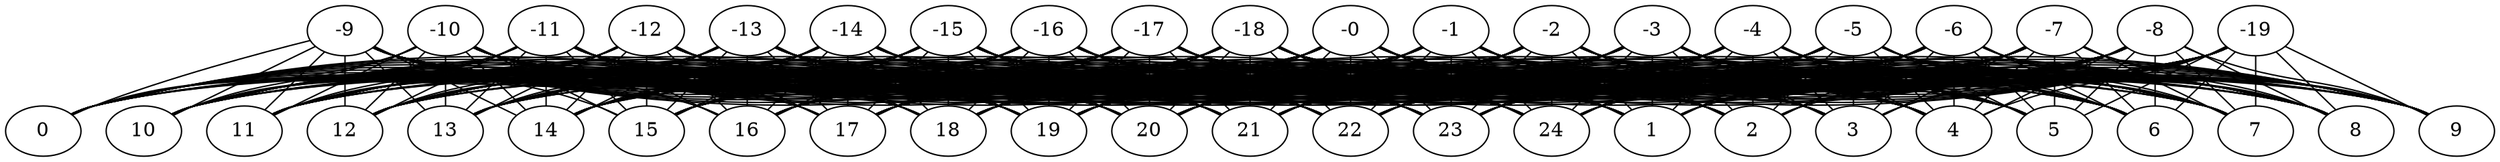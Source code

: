 graph {
    0-0 -- 1-0;
    0-0 -- 0-1;
    0-1 -- 1-1;
    0-1 -- 0-2;
    0-2 -- 1-2;
    0-2 -- 0-3;
    0-3 -- 1-3;
    0-3 -- 0-4;
    0-4 -- 1-4;
    0-4 -- 0-5;
    0-5 -- 1-5;
    0-5 -- 0-6;
    0-6 -- 1-6;
    0-6 -- 0-7;
    0-7 -- 1-7;
    0-7 -- 0-8;
    0-8 -- 1-8;
    0-8 -- 0-9;
    0-9 -- 1-9;
    0-9 -- 0-10;
    0-10 -- 1-10;
    0-10 -- 0-11;
    0-11 -- 1-11;
    0-11 -- 0-12;
    0-12 -- 1-12;
    0-12 -- 0-13;
    0-13 -- 1-13;
    0-13 -- 0-14;
    0-14 -- 1-14;
    0-14 -- 0-15;
    0-15 -- 1-15;
    0-15 -- 0-16;
    0-16 -- 1-16;
    0-16 -- 0-17;
    0-17 -- 1-17;
    0-17 -- 0-18;
    0-18 -- 1-18;
    0-18 -- 0-19;
    0-19 -- 1-19;
    1-19 -- 2-19;
    2-19 -- 3-19;
    3-19 -- 4-19;
    4-19 -- 5-19;
    5-19 -- 6-19;
    6-19 -- 7-19;
    7-19 -- 8-19;
    8-19 -- 9-19;
    9-19 -- 10-19;
    10-19 -- 11-19;
    11-19 -- 12-19;
    12-19 -- 13-19;
    13-19 -- 14-19;
    14-19 -- 15-19;
    15-19 -- 16-19;
    16-19 -- 17-19;
    17-19 -- 18-19;
    18-19 -- 19-19;
    19-19 -- 20-19;
    20-19 -- 21-19;
    21-19 -- 22-19;
    22-19 -- 23-19;
    23-19 -- 24-19;
    1-18 -- 2-18;
    2-18 -- 3-18;
    3-18 -- 4-18;
    4-18 -- 5-18;
    5-18 -- 6-18;
    6-18 -- 7-18;
    7-18 -- 8-18;
    8-18 -- 9-18;
    9-18 -- 10-18;
    10-18 -- 11-18;
    11-18 -- 12-18;
    12-18 -- 13-18;
    13-18 -- 14-18;
    14-18 -- 15-18;
    15-18 -- 16-18;
    16-18 -- 17-18;
    17-18 -- 18-18;
    18-18 -- 19-18;
    19-18 -- 20-18;
    20-18 -- 21-18;
    21-18 -- 22-18;
    22-18 -- 23-18;
    23-18 -- 24-18;
    1-17 -- 2-17;
    2-17 -- 3-17;
    3-17 -- 4-17;
    4-17 -- 5-17;
    5-17 -- 6-17;
    6-17 -- 7-17;
    7-17 -- 8-17;
    8-17 -- 9-17;
    9-17 -- 10-17;
    10-17 -- 11-17;
    11-17 -- 12-17;
    12-17 -- 13-17;
    13-17 -- 14-17;
    14-17 -- 15-17;
    15-17 -- 16-17;
    16-17 -- 17-17;
    17-17 -- 18-17;
    18-17 -- 19-17;
    19-17 -- 20-17;
    20-17 -- 21-17;
    21-17 -- 22-17;
    22-17 -- 23-17;
    23-17 -- 24-17;
    1-16 -- 2-16;
    2-16 -- 3-16;
    3-16 -- 4-16;
    4-16 -- 5-16;
    5-16 -- 6-16;
    6-16 -- 7-16;
    7-16 -- 8-16;
    8-16 -- 9-16;
    9-16 -- 10-16;
    10-16 -- 11-16;
    11-16 -- 12-16;
    12-16 -- 13-16;
    13-16 -- 14-16;
    14-16 -- 15-16;
    15-16 -- 16-16;
    16-16 -- 17-16;
    17-16 -- 18-16;
    18-16 -- 19-16;
    19-16 -- 20-16;
    20-16 -- 21-16;
    21-16 -- 22-16;
    22-16 -- 23-16;
    23-16 -- 24-16;
    1-15 -- 2-15;
    2-15 -- 3-15;
    3-15 -- 4-15;
    4-15 -- 5-15;
    5-15 -- 6-15;
    6-15 -- 7-15;
    7-15 -- 8-15;
    8-15 -- 9-15;
    9-15 -- 10-15;
    10-15 -- 11-15;
    11-15 -- 12-15;
    12-15 -- 13-15;
    13-15 -- 14-15;
    14-15 -- 15-15;
    15-15 -- 16-15;
    16-15 -- 17-15;
    17-15 -- 18-15;
    18-15 -- 19-15;
    19-15 -- 20-15;
    20-15 -- 21-15;
    21-15 -- 22-15;
    22-15 -- 23-15;
    23-15 -- 24-15;
    1-14 -- 2-14;
    2-14 -- 3-14;
    3-14 -- 4-14;
    4-14 -- 5-14;
    5-14 -- 6-14;
    6-14 -- 7-14;
    7-14 -- 8-14;
    8-14 -- 9-14;
    9-14 -- 10-14;
    10-14 -- 11-14;
    11-14 -- 12-14;
    12-14 -- 13-14;
    13-14 -- 14-14;
    14-14 -- 15-14;
    15-14 -- 16-14;
    16-14 -- 17-14;
    17-14 -- 18-14;
    18-14 -- 19-14;
    19-14 -- 20-14;
    20-14 -- 21-14;
    21-14 -- 22-14;
    22-14 -- 23-14;
    23-14 -- 24-14;
    1-13 -- 2-13;
    2-13 -- 3-13;
    3-13 -- 4-13;
    4-13 -- 5-13;
    5-13 -- 6-13;
    6-13 -- 7-13;
    7-13 -- 8-13;
    8-13 -- 9-13;
    9-13 -- 10-13;
    10-13 -- 11-13;
    11-13 -- 12-13;
    12-13 -- 13-13;
    13-13 -- 14-13;
    14-13 -- 15-13;
    15-13 -- 16-13;
    16-13 -- 17-13;
    17-13 -- 18-13;
    18-13 -- 19-13;
    19-13 -- 20-13;
    20-13 -- 21-13;
    21-13 -- 22-13;
    22-13 -- 23-13;
    23-13 -- 24-13;
    1-12 -- 2-12;
    2-12 -- 3-12;
    3-12 -- 4-12;
    4-12 -- 5-12;
    5-12 -- 6-12;
    6-12 -- 7-12;
    7-12 -- 8-12;
    8-12 -- 9-12;
    9-12 -- 10-12;
    10-12 -- 11-12;
    11-12 -- 12-12;
    12-12 -- 13-12;
    13-12 -- 14-12;
    14-12 -- 15-12;
    15-12 -- 16-12;
    16-12 -- 17-12;
    17-12 -- 18-12;
    18-12 -- 19-12;
    19-12 -- 20-12;
    20-12 -- 21-12;
    21-12 -- 22-12;
    22-12 -- 23-12;
    23-12 -- 24-12;
    1-11 -- 2-11;
    2-11 -- 3-11;
    3-11 -- 4-11;
    4-11 -- 5-11;
    5-11 -- 6-11;
    6-11 -- 7-11;
    7-11 -- 8-11;
    8-11 -- 9-11;
    9-11 -- 10-11;
    10-11 -- 11-11;
    11-11 -- 12-11;
    12-11 -- 13-11;
    13-11 -- 14-11;
    14-11 -- 15-11;
    15-11 -- 16-11;
    16-11 -- 17-11;
    17-11 -- 18-11;
    18-11 -- 19-11;
    19-11 -- 20-11;
    20-11 -- 21-11;
    21-11 -- 22-11;
    22-11 -- 23-11;
    23-11 -- 24-11;
    1-10 -- 2-10;
    2-10 -- 3-10;
    3-10 -- 4-10;
    4-10 -- 5-10;
    5-10 -- 6-10;
    6-10 -- 7-10;
    7-10 -- 8-10;
    8-10 -- 9-10;
    9-10 -- 10-10;
    10-10 -- 11-10;
    11-10 -- 12-10;
    12-10 -- 13-10;
    13-10 -- 14-10;
    14-10 -- 15-10;
    15-10 -- 16-10;
    16-10 -- 17-10;
    17-10 -- 18-10;
    18-10 -- 19-10;
    19-10 -- 20-10;
    20-10 -- 21-10;
    21-10 -- 22-10;
    22-10 -- 23-10;
    23-10 -- 24-10;
    1-9 -- 2-9;
    2-9 -- 3-9;
    3-9 -- 4-9;
    4-9 -- 5-9;
    5-9 -- 6-9;
    6-9 -- 7-9;
    7-9 -- 8-9;
    8-9 -- 9-9;
    9-9 -- 10-9;
    10-9 -- 11-9;
    11-9 -- 12-9;
    12-9 -- 13-9;
    13-9 -- 14-9;
    14-9 -- 15-9;
    15-9 -- 16-9;
    16-9 -- 17-9;
    17-9 -- 18-9;
    18-9 -- 19-9;
    19-9 -- 20-9;
    20-9 -- 21-9;
    21-9 -- 22-9;
    22-9 -- 23-9;
    23-9 -- 24-9;
    1-8 -- 2-8;
    2-8 -- 3-8;
    3-8 -- 4-8;
    4-8 -- 5-8;
    5-8 -- 6-8;
    6-8 -- 7-8;
    7-8 -- 8-8;
    8-8 -- 9-8;
    9-8 -- 10-8;
    10-8 -- 11-8;
    11-8 -- 12-8;
    12-8 -- 13-8;
    13-8 -- 14-8;
    14-8 -- 15-8;
    15-8 -- 16-8;
    16-8 -- 17-8;
    17-8 -- 18-8;
    18-8 -- 19-8;
    19-8 -- 20-8;
    20-8 -- 21-8;
    21-8 -- 22-8;
    22-8 -- 23-8;
    23-8 -- 24-8;
    1-7 -- 2-7;
    2-7 -- 3-7;
    3-7 -- 4-7;
    4-7 -- 5-7;
    5-7 -- 6-7;
    6-7 -- 7-7;
    7-7 -- 8-7;
    8-7 -- 9-7;
    9-7 -- 10-7;
    10-7 -- 11-7;
    11-7 -- 12-7;
    12-7 -- 13-7;
    13-7 -- 14-7;
    14-7 -- 15-7;
    15-7 -- 16-7;
    16-7 -- 17-7;
    17-7 -- 18-7;
    18-7 -- 19-7;
    19-7 -- 20-7;
    20-7 -- 21-7;
    21-7 -- 22-7;
    22-7 -- 23-7;
    23-7 -- 24-7;
    1-6 -- 2-6;
    2-6 -- 3-6;
    3-6 -- 4-6;
    4-6 -- 5-6;
    5-6 -- 6-6;
    6-6 -- 7-6;
    7-6 -- 8-6;
    8-6 -- 9-6;
    9-6 -- 10-6;
    10-6 -- 11-6;
    11-6 -- 12-6;
    12-6 -- 13-6;
    13-6 -- 14-6;
    14-6 -- 15-6;
    15-6 -- 16-6;
    16-6 -- 17-6;
    17-6 -- 18-6;
    18-6 -- 19-6;
    19-6 -- 20-6;
    20-6 -- 21-6;
    21-6 -- 22-6;
    22-6 -- 23-6;
    23-6 -- 24-6;
    1-5 -- 2-5;
    2-5 -- 3-5;
    3-5 -- 4-5;
    4-5 -- 5-5;
    5-5 -- 6-5;
    6-5 -- 7-5;
    7-5 -- 8-5;
    8-5 -- 9-5;
    9-5 -- 10-5;
    10-5 -- 11-5;
    11-5 -- 12-5;
    12-5 -- 13-5;
    13-5 -- 14-5;
    14-5 -- 15-5;
    15-5 -- 16-5;
    16-5 -- 17-5;
    17-5 -- 18-5;
    18-5 -- 19-5;
    19-5 -- 20-5;
    20-5 -- 21-5;
    21-5 -- 22-5;
    22-5 -- 23-5;
    23-5 -- 24-5;
    1-4 -- 2-4;
    2-4 -- 3-4;
    3-4 -- 4-4;
    4-4 -- 5-4;
    5-4 -- 6-4;
    6-4 -- 7-4;
    7-4 -- 8-4;
    8-4 -- 9-4;
    9-4 -- 10-4;
    10-4 -- 11-4;
    11-4 -- 12-4;
    12-4 -- 13-4;
    13-4 -- 14-4;
    14-4 -- 15-4;
    15-4 -- 16-4;
    16-4 -- 17-4;
    17-4 -- 18-4;
    18-4 -- 19-4;
    19-4 -- 20-4;
    20-4 -- 21-4;
    21-4 -- 22-4;
    22-4 -- 23-4;
    23-4 -- 24-4;
    1-3 -- 2-3;
    2-3 -- 3-3;
    3-3 -- 4-3;
    4-3 -- 5-3;
    5-3 -- 6-3;
    6-3 -- 7-3;
    7-3 -- 8-3;
    8-3 -- 9-3;
    9-3 -- 10-3;
    10-3 -- 11-3;
    11-3 -- 12-3;
    12-3 -- 13-3;
    13-3 -- 14-3;
    14-3 -- 15-3;
    15-3 -- 16-3;
    16-3 -- 17-3;
    17-3 -- 18-3;
    18-3 -- 19-3;
    19-3 -- 20-3;
    20-3 -- 21-3;
    21-3 -- 22-3;
    22-3 -- 23-3;
    23-3 -- 24-3;
    1-2 -- 2-2;
    2-2 -- 3-2;
    3-2 -- 4-2;
    4-2 -- 5-2;
    5-2 -- 6-2;
    6-2 -- 7-2;
    7-2 -- 8-2;
    8-2 -- 9-2;
    9-2 -- 10-2;
    10-2 -- 11-2;
    11-2 -- 12-2;
    12-2 -- 13-2;
    13-2 -- 14-2;
    14-2 -- 15-2;
    15-2 -- 16-2;
    16-2 -- 17-2;
    17-2 -- 18-2;
    18-2 -- 19-2;
    19-2 -- 20-2;
    20-2 -- 21-2;
    21-2 -- 22-2;
    22-2 -- 23-2;
    23-2 -- 24-2;
    1-1 -- 2-1;
    2-1 -- 3-1;
    3-1 -- 4-1;
    4-1 -- 5-1;
    5-1 -- 6-1;
    6-1 -- 7-1;
    7-1 -- 8-1;
    8-1 -- 9-1;
    9-1 -- 10-1;
    10-1 -- 11-1;
    11-1 -- 12-1;
    12-1 -- 13-1;
    13-1 -- 14-1;
    14-1 -- 15-1;
    15-1 -- 16-1;
    16-1 -- 17-1;
    17-1 -- 18-1;
    18-1 -- 19-1;
    19-1 -- 20-1;
    20-1 -- 21-1;
    21-1 -- 22-1;
    22-1 -- 23-1;
    23-1 -- 24-1;
    1-0 -- 2-0;
    2-0 -- 3-0;
    3-0 -- 4-0;
    4-0 -- 5-0;
    5-0 -- 6-0;
    6-0 -- 7-0;
    7-0 -- 8-0;
    8-0 -- 9-0;
    9-0 -- 10-0;
    10-0 -- 11-0;
    11-0 -- 12-0;
    12-0 -- 13-0;
    13-0 -- 14-0;
    14-0 -- 15-0;
    15-0 -- 16-0;
    16-0 -- 17-0;
    17-0 -- 18-0;
    18-0 -- 19-0;
    19-0 -- 20-0;
    20-0 -- 21-0;
    21-0 -- 22-0;
    22-0 -- 23-0;
    23-0 -- 24-0;
}
